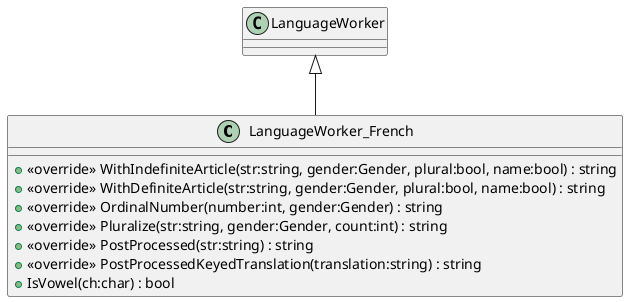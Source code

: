 @startuml
class LanguageWorker_French {
    + <<override>> WithIndefiniteArticle(str:string, gender:Gender, plural:bool, name:bool) : string
    + <<override>> WithDefiniteArticle(str:string, gender:Gender, plural:bool, name:bool) : string
    + <<override>> OrdinalNumber(number:int, gender:Gender) : string
    + <<override>> Pluralize(str:string, gender:Gender, count:int) : string
    + <<override>> PostProcessed(str:string) : string
    + <<override>> PostProcessedKeyedTranslation(translation:string) : string
    + IsVowel(ch:char) : bool
}
LanguageWorker <|-- LanguageWorker_French
@enduml

